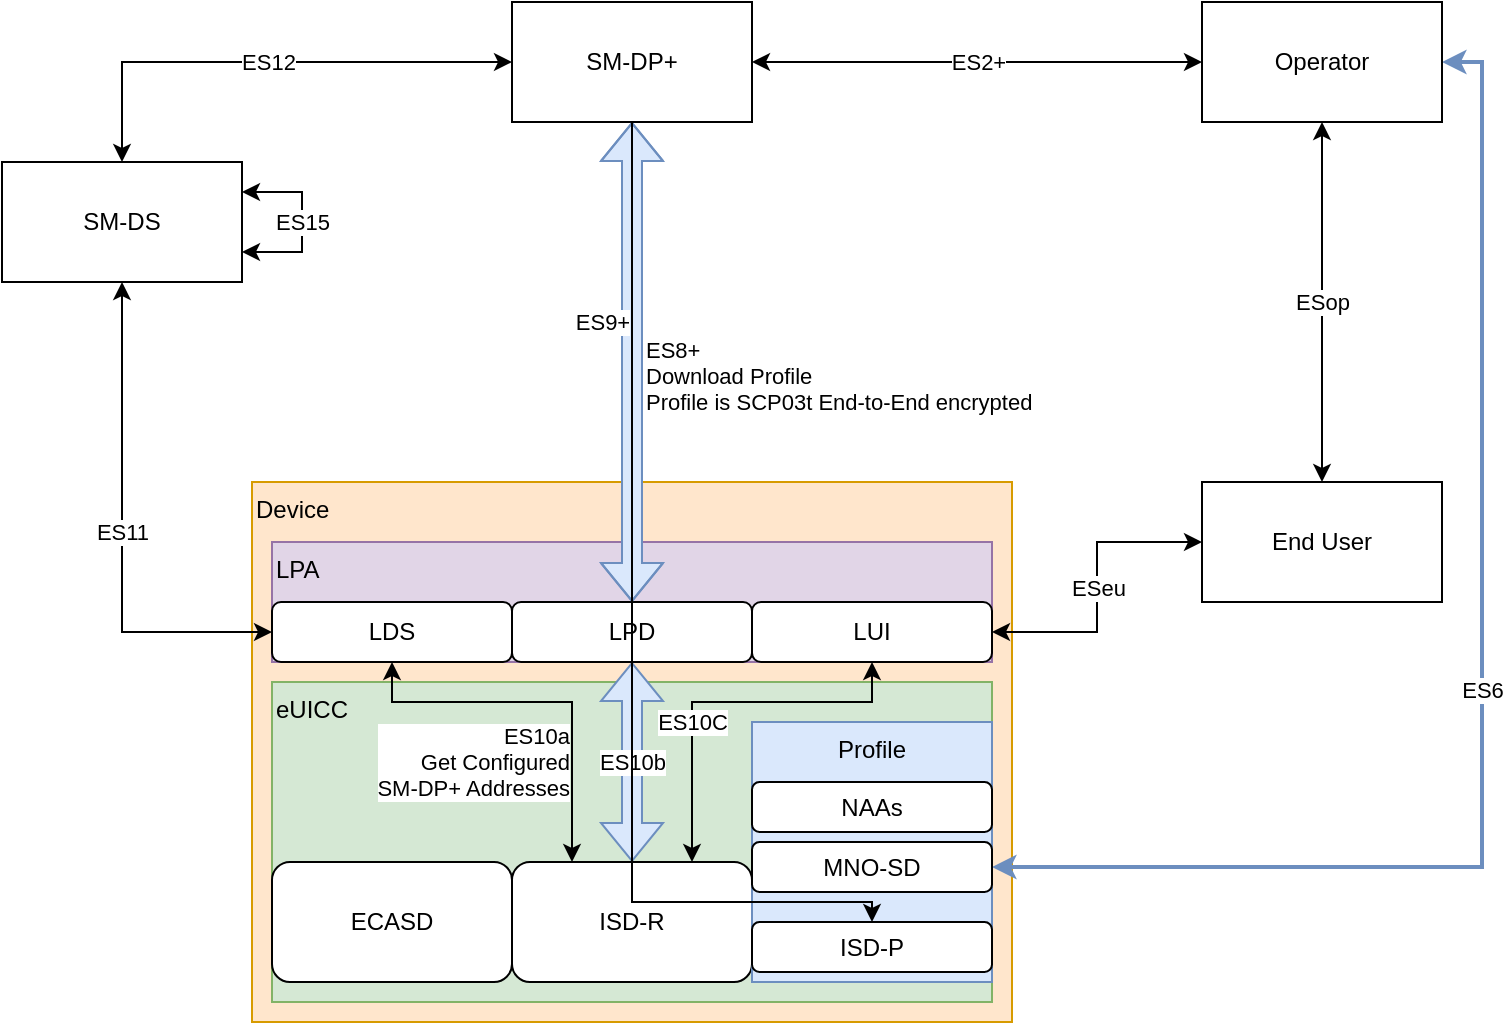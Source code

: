 <mxfile version="17.4.5" type="github">
  <diagram id="pJUkAr55xnpOLhHnZSmm" name="Page-1">
    <mxGraphModel dx="1220" dy="1112" grid="1" gridSize="10" guides="1" tooltips="1" connect="1" arrows="1" fold="1" page="1" pageScale="1" pageWidth="850" pageHeight="1100" math="0" shadow="0">
      <root>
        <mxCell id="0" />
        <mxCell id="1" parent="0" />
        <mxCell id="lcetB8byquosyySPv9ph-21" value="ES2+" style="edgeStyle=orthogonalEdgeStyle;rounded=0;orthogonalLoop=1;jettySize=auto;html=1;exitX=1;exitY=0.5;exitDx=0;exitDy=0;entryX=0;entryY=0.5;entryDx=0;entryDy=0;startArrow=classic;startFill=1;" edge="1" parent="1" source="lcetB8byquosyySPv9ph-1" target="lcetB8byquosyySPv9ph-9">
          <mxGeometry relative="1" as="geometry" />
        </mxCell>
        <mxCell id="lcetB8byquosyySPv9ph-1" value="SM-DP+" style="rounded=0;whiteSpace=wrap;html=1;" vertex="1" parent="1">
          <mxGeometry x="355" y="150" width="120" height="60" as="geometry" />
        </mxCell>
        <mxCell id="lcetB8byquosyySPv9ph-2" value="Device&lt;br&gt;" style="rounded=0;whiteSpace=wrap;html=1;verticalAlign=top;fillColor=#ffe6cc;strokeColor=#d79b00;align=left;" vertex="1" parent="1">
          <mxGeometry x="225" y="390" width="380" height="270" as="geometry" />
        </mxCell>
        <mxCell id="lcetB8byquosyySPv9ph-3" value="eUICC" style="rounded=0;whiteSpace=wrap;html=1;align=left;verticalAlign=top;fillColor=#d5e8d4;strokeColor=#82b366;" vertex="1" parent="1">
          <mxGeometry x="235" y="490" width="360" height="160" as="geometry" />
        </mxCell>
        <mxCell id="lcetB8byquosyySPv9ph-4" value="LPA" style="rounded=0;whiteSpace=wrap;html=1;fillColor=#e1d5e7;strokeColor=#9673a6;verticalAlign=top;align=left;" vertex="1" parent="1">
          <mxGeometry x="235" y="420" width="360" height="60" as="geometry" />
        </mxCell>
        <mxCell id="lcetB8byquosyySPv9ph-30" value="ES10a&lt;br&gt;Get Configured&lt;br&gt;SM-DP+ Addresses" style="edgeStyle=orthogonalEdgeStyle;rounded=0;orthogonalLoop=1;jettySize=auto;html=1;exitX=0.5;exitY=1;exitDx=0;exitDy=0;entryX=0.25;entryY=0;entryDx=0;entryDy=0;startArrow=classic;startFill=1;strokeWidth=1;align=right;" edge="1" parent="1" source="lcetB8byquosyySPv9ph-5" target="lcetB8byquosyySPv9ph-11">
          <mxGeometry x="0.474" relative="1" as="geometry">
            <Array as="points">
              <mxPoint x="295" y="500" />
              <mxPoint x="385" y="500" />
            </Array>
            <mxPoint as="offset" />
          </mxGeometry>
        </mxCell>
        <mxCell id="lcetB8byquosyySPv9ph-5" value="LDS" style="rounded=1;whiteSpace=wrap;html=1;" vertex="1" parent="1">
          <mxGeometry x="235" y="450" width="120" height="30" as="geometry" />
        </mxCell>
        <mxCell id="lcetB8byquosyySPv9ph-26" value="ES10b" style="edgeStyle=orthogonalEdgeStyle;rounded=0;orthogonalLoop=1;jettySize=auto;html=1;exitX=0.5;exitY=1;exitDx=0;exitDy=0;startArrow=classic;startFill=1;shape=flexArrow;entryX=0.5;entryY=0;entryDx=0;entryDy=0;fillColor=#dae8fc;strokeColor=#6c8ebf;" edge="1" parent="1" source="lcetB8byquosyySPv9ph-6" target="lcetB8byquosyySPv9ph-11">
          <mxGeometry relative="1" as="geometry" />
        </mxCell>
        <mxCell id="lcetB8byquosyySPv9ph-6" value="LPD" style="rounded=1;whiteSpace=wrap;html=1;" vertex="1" parent="1">
          <mxGeometry x="355" y="450" width="120" height="30" as="geometry" />
        </mxCell>
        <mxCell id="lcetB8byquosyySPv9ph-31" value="ES10C" style="edgeStyle=orthogonalEdgeStyle;rounded=0;orthogonalLoop=1;jettySize=auto;html=1;exitX=0.5;exitY=1;exitDx=0;exitDy=0;entryX=0.75;entryY=0;entryDx=0;entryDy=0;startArrow=classic;startFill=1;strokeWidth=1;" edge="1" parent="1" source="lcetB8byquosyySPv9ph-7" target="lcetB8byquosyySPv9ph-11">
          <mxGeometry x="0.263" relative="1" as="geometry">
            <Array as="points">
              <mxPoint x="535" y="500" />
              <mxPoint x="445" y="500" />
            </Array>
            <mxPoint as="offset" />
          </mxGeometry>
        </mxCell>
        <mxCell id="lcetB8byquosyySPv9ph-7" value="LUI" style="rounded=1;whiteSpace=wrap;html=1;" vertex="1" parent="1">
          <mxGeometry x="475" y="450" width="120" height="30" as="geometry" />
        </mxCell>
        <mxCell id="lcetB8byquosyySPv9ph-19" value="ES11" style="edgeStyle=orthogonalEdgeStyle;rounded=0;orthogonalLoop=1;jettySize=auto;html=1;exitX=0.5;exitY=1;exitDx=0;exitDy=0;entryX=0;entryY=0.5;entryDx=0;entryDy=0;startArrow=classic;startFill=1;" edge="1" parent="1" source="lcetB8byquosyySPv9ph-8" target="lcetB8byquosyySPv9ph-5">
          <mxGeometry relative="1" as="geometry" />
        </mxCell>
        <mxCell id="lcetB8byquosyySPv9ph-20" value="ES12" style="edgeStyle=orthogonalEdgeStyle;rounded=0;orthogonalLoop=1;jettySize=auto;html=1;exitX=0.5;exitY=0;exitDx=0;exitDy=0;entryX=0;entryY=0.5;entryDx=0;entryDy=0;startArrow=classic;startFill=1;" edge="1" parent="1" source="lcetB8byquosyySPv9ph-8" target="lcetB8byquosyySPv9ph-1">
          <mxGeometry relative="1" as="geometry" />
        </mxCell>
        <mxCell id="lcetB8byquosyySPv9ph-8" value="SM-DS" style="rounded=0;whiteSpace=wrap;html=1;" vertex="1" parent="1">
          <mxGeometry x="100" y="230" width="120" height="60" as="geometry" />
        </mxCell>
        <mxCell id="lcetB8byquosyySPv9ph-24" value="ESop" style="edgeStyle=orthogonalEdgeStyle;rounded=0;orthogonalLoop=1;jettySize=auto;html=1;exitX=0.5;exitY=1;exitDx=0;exitDy=0;entryX=0.5;entryY=0;entryDx=0;entryDy=0;startArrow=classic;startFill=1;" edge="1" parent="1" source="lcetB8byquosyySPv9ph-9" target="lcetB8byquosyySPv9ph-22">
          <mxGeometry relative="1" as="geometry" />
        </mxCell>
        <mxCell id="lcetB8byquosyySPv9ph-25" value="ES6" style="edgeStyle=orthogonalEdgeStyle;rounded=0;orthogonalLoop=1;jettySize=auto;html=1;exitX=1;exitY=0.5;exitDx=0;exitDy=0;entryX=1;entryY=0.5;entryDx=0;entryDy=0;startArrow=classic;startFill=1;fillColor=#dae8fc;strokeColor=#6c8ebf;strokeWidth=2;" edge="1" parent="1" source="lcetB8byquosyySPv9ph-9" target="lcetB8byquosyySPv9ph-14">
          <mxGeometry relative="1" as="geometry" />
        </mxCell>
        <mxCell id="lcetB8byquosyySPv9ph-9" value="Operator" style="rounded=0;whiteSpace=wrap;html=1;" vertex="1" parent="1">
          <mxGeometry x="700" y="150" width="120" height="60" as="geometry" />
        </mxCell>
        <mxCell id="lcetB8byquosyySPv9ph-10" value="ECASD" style="rounded=1;whiteSpace=wrap;html=1;" vertex="1" parent="1">
          <mxGeometry x="235" y="580" width="120" height="60" as="geometry" />
        </mxCell>
        <mxCell id="lcetB8byquosyySPv9ph-11" value="ISD-R" style="rounded=1;whiteSpace=wrap;html=1;" vertex="1" parent="1">
          <mxGeometry x="355" y="580" width="120" height="60" as="geometry" />
        </mxCell>
        <mxCell id="lcetB8byquosyySPv9ph-13" value="Profile" style="rounded=0;whiteSpace=wrap;html=1;verticalAlign=top;fillColor=#dae8fc;strokeColor=#6c8ebf;" vertex="1" parent="1">
          <mxGeometry x="475" y="510" width="120" height="130" as="geometry" />
        </mxCell>
        <mxCell id="lcetB8byquosyySPv9ph-15" value="NAAs" style="rounded=1;whiteSpace=wrap;html=1;" vertex="1" parent="1">
          <mxGeometry x="475" y="540" width="120" height="25" as="geometry" />
        </mxCell>
        <mxCell id="lcetB8byquosyySPv9ph-16" value="ISD-P" style="rounded=1;whiteSpace=wrap;html=1;" vertex="1" parent="1">
          <mxGeometry x="475" y="610" width="120" height="25" as="geometry" />
        </mxCell>
        <mxCell id="lcetB8byquosyySPv9ph-18" value="ES9+" style="edgeStyle=orthogonalEdgeStyle;rounded=0;orthogonalLoop=1;jettySize=auto;html=1;exitX=0.5;exitY=1;exitDx=0;exitDy=0;entryX=0.5;entryY=0;entryDx=0;entryDy=0;startArrow=classic;startFill=1;shape=flexArrow;fillColor=#dae8fc;strokeColor=#6c8ebf;" edge="1" parent="1" source="lcetB8byquosyySPv9ph-1" target="lcetB8byquosyySPv9ph-6">
          <mxGeometry x="-0.167" y="-15" relative="1" as="geometry">
            <Array as="points">
              <mxPoint x="415" y="330" />
              <mxPoint x="415" y="330" />
            </Array>
            <mxPoint as="offset" />
          </mxGeometry>
        </mxCell>
        <mxCell id="lcetB8byquosyySPv9ph-23" value="ESeu" style="edgeStyle=orthogonalEdgeStyle;rounded=0;orthogonalLoop=1;jettySize=auto;html=1;exitX=0;exitY=0.5;exitDx=0;exitDy=0;entryX=1;entryY=0.5;entryDx=0;entryDy=0;startArrow=classic;startFill=1;" edge="1" parent="1" source="lcetB8byquosyySPv9ph-22" target="lcetB8byquosyySPv9ph-7">
          <mxGeometry relative="1" as="geometry" />
        </mxCell>
        <mxCell id="lcetB8byquosyySPv9ph-22" value="End User" style="rounded=0;whiteSpace=wrap;html=1;" vertex="1" parent="1">
          <mxGeometry x="700" y="390" width="120" height="60" as="geometry" />
        </mxCell>
        <mxCell id="lcetB8byquosyySPv9ph-27" value="ES15" style="edgeStyle=orthogonalEdgeStyle;rounded=0;orthogonalLoop=1;jettySize=auto;html=1;exitX=1;exitY=0.75;exitDx=0;exitDy=0;entryX=1;entryY=0.25;entryDx=0;entryDy=0;startArrow=classic;startFill=1;" edge="1" parent="1" source="lcetB8byquosyySPv9ph-8" target="lcetB8byquosyySPv9ph-8">
          <mxGeometry relative="1" as="geometry">
            <Array as="points">
              <mxPoint x="250" y="275" />
              <mxPoint x="250" y="245" />
            </Array>
          </mxGeometry>
        </mxCell>
        <mxCell id="lcetB8byquosyySPv9ph-14" value="MNO-SD" style="rounded=1;whiteSpace=wrap;html=1;" vertex="1" parent="1">
          <mxGeometry x="475" y="570" width="120" height="25" as="geometry" />
        </mxCell>
        <mxCell id="lcetB8byquosyySPv9ph-17" value="ES8+&lt;br&gt;&lt;div&gt;Download Profile&lt;/div&gt;Profile is SCP03t End-to-End encrypted" style="edgeStyle=orthogonalEdgeStyle;rounded=0;orthogonalLoop=1;jettySize=auto;html=1;exitX=0.75;exitY=1;exitDx=0;exitDy=0;entryX=0.5;entryY=0;entryDx=0;entryDy=0;startArrow=none;startFill=1;align=left;" edge="1" parent="1" source="lcetB8byquosyySPv9ph-1" target="lcetB8byquosyySPv9ph-16">
          <mxGeometry x="-0.429" y="5" relative="1" as="geometry">
            <Array as="points">
              <mxPoint x="415" y="210" />
              <mxPoint x="415" y="600" />
              <mxPoint x="535" y="600" />
            </Array>
            <mxPoint as="offset" />
          </mxGeometry>
        </mxCell>
      </root>
    </mxGraphModel>
  </diagram>
</mxfile>
